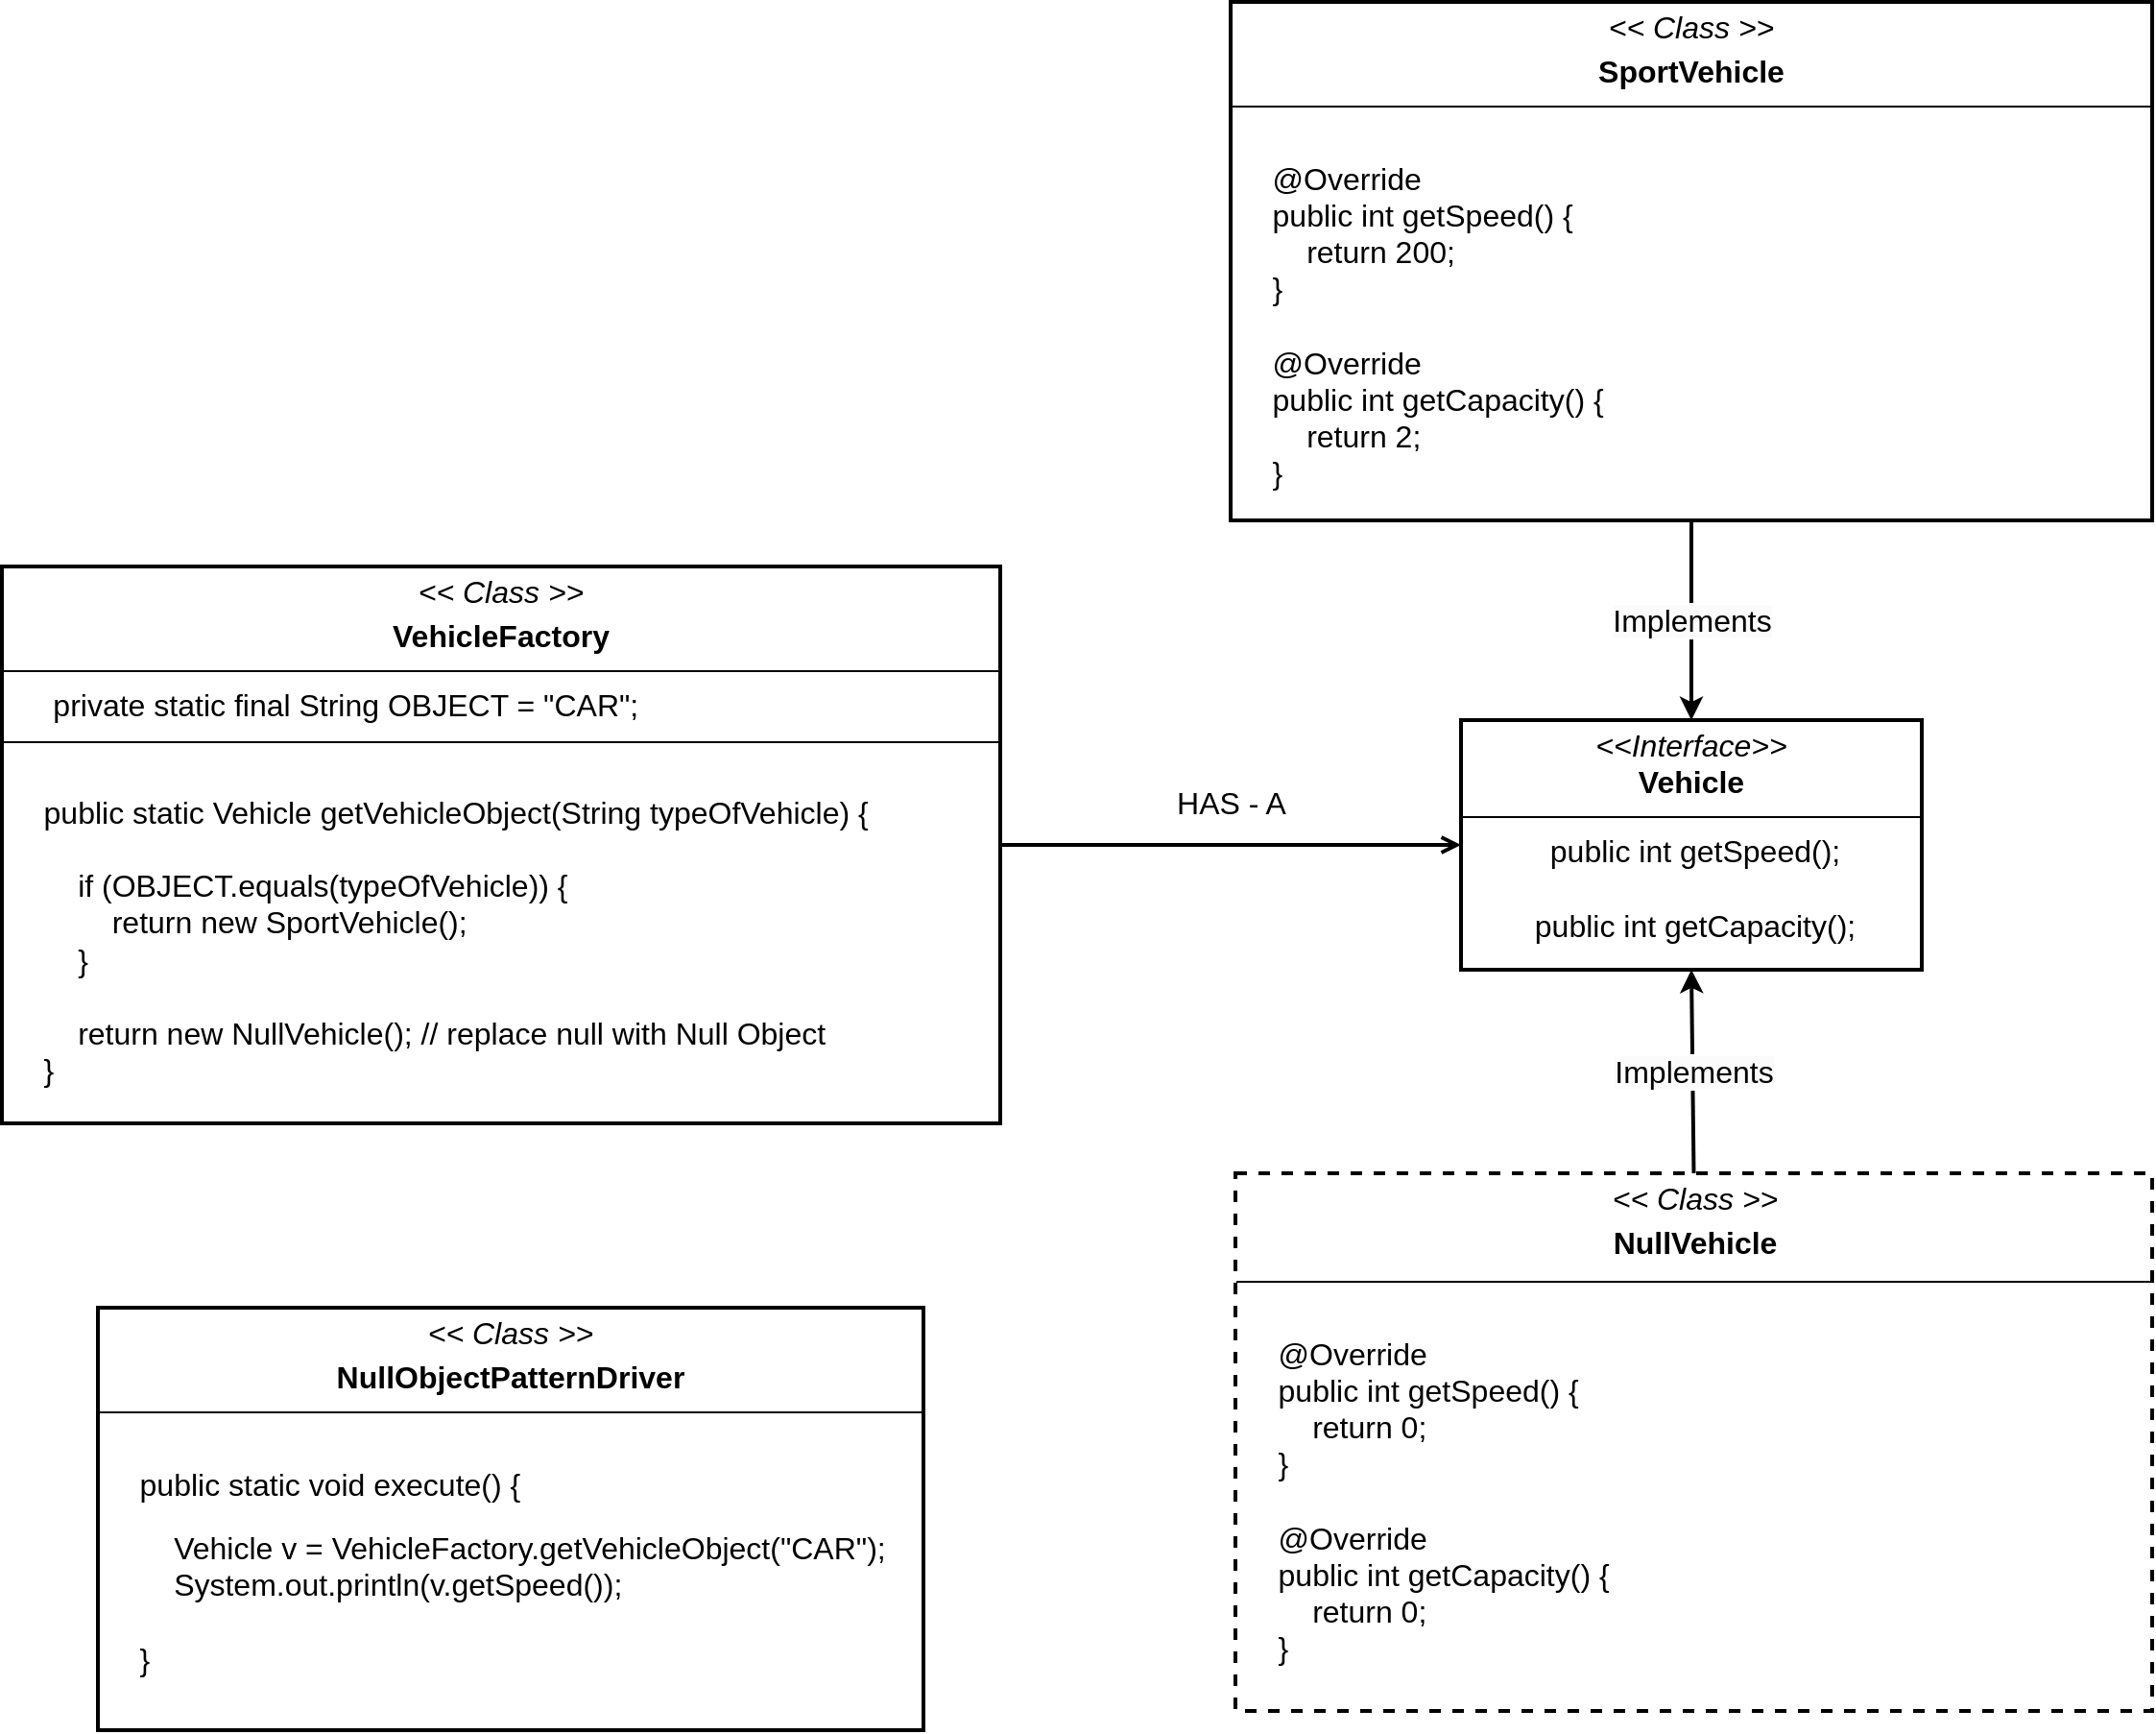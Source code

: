 <mxfile version="26.0.11">
  <diagram name="Page-1" id="mGHf898rVj7m1vFy5cTB">
    <mxGraphModel dx="2890" dy="2345" grid="1" gridSize="10" guides="1" tooltips="1" connect="1" arrows="1" fold="1" page="1" pageScale="1" pageWidth="850" pageHeight="1100" math="0" shadow="0">
      <root>
        <mxCell id="0" />
        <mxCell id="1" parent="0" />
        <mxCell id="viphh7Yf8rYRwp3-nsRL-3" style="edgeStyle=orthogonalEdgeStyle;rounded=0;orthogonalLoop=1;jettySize=auto;html=1;exitX=0.5;exitY=1;exitDx=0;exitDy=0;" edge="1" parent="1">
          <mxGeometry relative="1" as="geometry">
            <mxPoint x="-425" y="180" as="sourcePoint" />
            <mxPoint x="-425" y="180" as="targetPoint" />
          </mxGeometry>
        </mxCell>
        <mxCell id="viphh7Yf8rYRwp3-nsRL-4" value="&lt;p style=&quot;margin: 4px 0px 0px; text-align: center;&quot;&gt;&lt;font style=&quot;&quot;&gt;&lt;i style=&quot;font-size: 16px;&quot;&gt;&amp;lt;&amp;lt;Interface&amp;gt;&amp;gt;&lt;/i&gt;&lt;br&gt;&lt;span style=&quot;font-size: 16px;&quot;&gt;&lt;b&gt;Vehicle&lt;/b&gt;&lt;/span&gt;&lt;/font&gt;&lt;/p&gt;&lt;hr size=&quot;1&quot; style=&quot;border-style: solid; font-size: 16px;&quot;&gt;&lt;p style=&quot;margin: 0px 0px 0px 4px; text-align: center; font-size: 16px;&quot;&gt;&lt;span style=&quot;background-color: transparent; color: light-dark(rgb(0, 0, 0), rgb(255, 255, 255));&quot;&gt;public int getSpeed();&lt;/span&gt;&lt;/p&gt;&lt;p style=&quot;margin: 0px 0px 0px 4px; text-align: center;&quot;&gt;&lt;span style=&quot;font-size: 16px;&quot;&gt;&lt;br&gt;&lt;/span&gt;&lt;/p&gt;&lt;p style=&quot;margin: 0px 0px 0px 4px; text-align: center;&quot;&gt;&lt;span style=&quot;font-size: 16px;&quot;&gt;public int getCapacity();&lt;/span&gt;&lt;/p&gt;" style="verticalAlign=top;align=left;overflow=fill;html=1;whiteSpace=wrap;strokeWidth=2;fillColor=none;" vertex="1" parent="1">
          <mxGeometry x="-60" y="34" width="240" height="130" as="geometry" />
        </mxCell>
        <mxCell id="viphh7Yf8rYRwp3-nsRL-5" value="&lt;p style=&quot;margin: 4px 0px 0px; text-align: center; font-size: 16px;&quot;&gt;&lt;span style=&quot;background-color: initial;&quot;&gt;&lt;font style=&quot;font-size: 16px;&quot;&gt;&lt;i&gt;&amp;lt;&amp;lt; Class &amp;gt;&amp;gt;&lt;/i&gt;&lt;/font&gt;&lt;/span&gt;&lt;/p&gt;&lt;p style=&quot;margin: 4px 0px 0px; text-align: center;&quot;&gt;&lt;span style=&quot;font-size: 16px;&quot;&gt;&lt;b&gt;NullVehicle&lt;/b&gt;&lt;/span&gt;&lt;/p&gt;&lt;div style=&quot;height: 2px; font-size: 16px;&quot;&gt;&lt;br&gt;&lt;/div&gt;&lt;hr size=&quot;1&quot; style=&quot;border-style: solid; font-size: 16px;&quot;&gt;&lt;p style=&quot;margin: 0px 0px 0px 4px; font-size: 16px;&quot;&gt;&lt;font style=&quot;font-size: 16px;&quot;&gt;&lt;br&gt;&lt;/font&gt;&lt;/p&gt;&lt;p style=&quot;margin: 0px 0px 0px 4px;&quot;&gt;&lt;font style=&quot;font-size: 16px;&quot;&gt;&amp;nbsp; &amp;nbsp;&amp;nbsp;&lt;/font&gt;&lt;span style=&quot;background-color: transparent; font-size: 16px;&quot;&gt;@Override&lt;/span&gt;&lt;/p&gt;&lt;p style=&quot;margin: 0px 0px 0px 4px;&quot;&gt;&lt;span style=&quot;font-size: 16px;&quot;&gt;&amp;nbsp; &amp;nbsp; public int getSpeed() {&lt;/span&gt;&lt;/p&gt;&lt;p style=&quot;margin: 0px 0px 0px 4px;&quot;&gt;&lt;span style=&quot;font-size: 16px;&quot;&gt;&amp;nbsp; &amp;nbsp; &amp;nbsp; &amp;nbsp; return 0;&lt;/span&gt;&lt;/p&gt;&lt;p style=&quot;margin: 0px 0px 0px 4px;&quot;&gt;&lt;span style=&quot;font-size: 16px;&quot;&gt;&amp;nbsp; &amp;nbsp; }&lt;/span&gt;&lt;/p&gt;&lt;p style=&quot;margin: 0px 0px 0px 4px;&quot;&gt;&lt;span style=&quot;font-size: 16px;&quot;&gt;&lt;br&gt;&lt;/span&gt;&lt;/p&gt;&lt;p style=&quot;margin: 0px 0px 0px 4px;&quot;&gt;&lt;span style=&quot;font-size: 16px;&quot;&gt;&amp;nbsp; &amp;nbsp; @Override&lt;/span&gt;&lt;/p&gt;&lt;p style=&quot;margin: 0px 0px 0px 4px;&quot;&gt;&lt;span style=&quot;font-size: 16px;&quot;&gt;&amp;nbsp; &amp;nbsp; public int getCapacity() {&lt;/span&gt;&lt;/p&gt;&lt;p style=&quot;margin: 0px 0px 0px 4px;&quot;&gt;&lt;span style=&quot;font-size: 16px;&quot;&gt;&amp;nbsp; &amp;nbsp; &amp;nbsp; &amp;nbsp; return 0;&lt;/span&gt;&lt;/p&gt;&lt;p style=&quot;margin: 0px 0px 0px 4px;&quot;&gt;&lt;span style=&quot;font-size: 16px;&quot;&gt;&amp;nbsp; &amp;nbsp; }&lt;/span&gt;&lt;/p&gt;" style="verticalAlign=top;align=left;overflow=fill;html=1;whiteSpace=wrap;strokeWidth=2;fillColor=none;dashed=1;" vertex="1" parent="1">
          <mxGeometry x="-177.5" y="270" width="477.5" height="280" as="geometry" />
        </mxCell>
        <mxCell id="viphh7Yf8rYRwp3-nsRL-6" value="&lt;p style=&quot;margin: 4px 0px 0px; text-align: center; font-size: 16px;&quot;&gt;&lt;span style=&quot;background-color: initial;&quot;&gt;&lt;font style=&quot;font-size: 16px;&quot;&gt;&lt;i style=&quot;&quot;&gt;&amp;lt;&amp;lt; Class &amp;gt;&amp;gt;&lt;/i&gt;&lt;/font&gt;&lt;/span&gt;&lt;/p&gt;&lt;p style=&quot;margin: 4px 0px 0px; text-align: center;&quot;&gt;&lt;span style=&quot;font-size: 16px;&quot;&gt;&lt;b&gt;SportVehicle&lt;/b&gt;&lt;/span&gt;&lt;/p&gt;&lt;hr size=&quot;1&quot; style=&quot;border-style: solid; font-size: 16px;&quot;&gt;&lt;p style=&quot;margin: 0px 0px 0px 4px; font-size: 16px;&quot;&gt;&lt;font style=&quot;font-size: 16px;&quot;&gt;&lt;br&gt;&lt;/font&gt;&lt;/p&gt;&lt;p style=&quot;margin: 0px 0px 0px 4px;&quot;&gt;&lt;font style=&quot;font-size: 16px;&quot;&gt;&lt;font style=&quot;font-size: 16px;&quot;&gt;&amp;nbsp; &amp;nbsp;&amp;nbsp;&lt;/font&gt;&lt;/font&gt;&lt;span style=&quot;background-color: transparent; font-size: 16px;&quot;&gt;@Override&lt;/span&gt;&lt;/p&gt;&lt;p style=&quot;margin: 0px 0px 0px 4px;&quot;&gt;&lt;span style=&quot;font-size: 16px;&quot;&gt;&amp;nbsp; &amp;nbsp; public int getSpeed() {&lt;/span&gt;&lt;/p&gt;&lt;p style=&quot;margin: 0px 0px 0px 4px;&quot;&gt;&lt;span style=&quot;font-size: 16px;&quot;&gt;&amp;nbsp; &amp;nbsp; &amp;nbsp; &amp;nbsp; return 200;&lt;/span&gt;&lt;/p&gt;&lt;p style=&quot;margin: 0px 0px 0px 4px;&quot;&gt;&lt;span style=&quot;font-size: 16px;&quot;&gt;&amp;nbsp; &amp;nbsp; }&lt;/span&gt;&lt;/p&gt;&lt;p style=&quot;margin: 0px 0px 0px 4px;&quot;&gt;&lt;span style=&quot;font-size: 16px;&quot;&gt;&lt;br&gt;&lt;/span&gt;&lt;/p&gt;&lt;p style=&quot;margin: 0px 0px 0px 4px;&quot;&gt;&lt;span style=&quot;font-size: 16px;&quot;&gt;&amp;nbsp; &amp;nbsp; @Override&lt;/span&gt;&lt;/p&gt;&lt;p style=&quot;margin: 0px 0px 0px 4px;&quot;&gt;&lt;span style=&quot;font-size: 16px;&quot;&gt;&amp;nbsp; &amp;nbsp; public int getCapacity() {&lt;/span&gt;&lt;/p&gt;&lt;p style=&quot;margin: 0px 0px 0px 4px;&quot;&gt;&lt;span style=&quot;font-size: 16px;&quot;&gt;&amp;nbsp; &amp;nbsp; &amp;nbsp; &amp;nbsp; return 2;&lt;/span&gt;&lt;/p&gt;&lt;p style=&quot;margin: 0px 0px 0px 4px;&quot;&gt;&lt;span style=&quot;font-size: 16px;&quot;&gt;&amp;nbsp; &amp;nbsp; }&lt;/span&gt;&lt;/p&gt;" style="verticalAlign=top;align=left;overflow=fill;html=1;whiteSpace=wrap;strokeWidth=2;fillColor=none;" vertex="1" parent="1">
          <mxGeometry x="-180" y="-340" width="480" height="270" as="geometry" />
        </mxCell>
        <mxCell id="viphh7Yf8rYRwp3-nsRL-7" value="" style="endArrow=classic;html=1;rounded=0;entryX=0.5;entryY=1;entryDx=0;entryDy=0;exitX=0.5;exitY=0;exitDx=0;exitDy=0;strokeWidth=2;" edge="1" parent="1" source="viphh7Yf8rYRwp3-nsRL-5" target="viphh7Yf8rYRwp3-nsRL-4">
          <mxGeometry relative="1" as="geometry">
            <mxPoint x="390" y="140" as="sourcePoint" />
            <mxPoint x="390" y="10" as="targetPoint" />
          </mxGeometry>
        </mxCell>
        <mxCell id="viphh7Yf8rYRwp3-nsRL-8" value="&lt;span style=&quot;font-size: 16px; background-color: rgb(251, 251, 251);&quot;&gt;Implements&lt;/span&gt;" style="edgeLabel;resizable=0;html=1;;align=center;verticalAlign=middle;" connectable="0" vertex="1" parent="viphh7Yf8rYRwp3-nsRL-7">
          <mxGeometry relative="1" as="geometry" />
        </mxCell>
        <mxCell id="viphh7Yf8rYRwp3-nsRL-9" value="" style="endArrow=classic;html=1;rounded=0;strokeWidth=2;exitX=0.5;exitY=1;exitDx=0;exitDy=0;entryX=0.5;entryY=0;entryDx=0;entryDy=0;" edge="1" parent="1" source="viphh7Yf8rYRwp3-nsRL-6" target="viphh7Yf8rYRwp3-nsRL-4">
          <mxGeometry relative="1" as="geometry">
            <mxPoint x="660" y="-240" as="sourcePoint" />
            <mxPoint x="520" y="-140" as="targetPoint" />
          </mxGeometry>
        </mxCell>
        <mxCell id="viphh7Yf8rYRwp3-nsRL-10" value="&lt;span style=&quot;font-size: 16px; background-color: rgb(251, 251, 251);&quot;&gt;Implements&lt;/span&gt;" style="edgeLabel;resizable=0;html=1;;align=center;verticalAlign=middle;" connectable="0" vertex="1" parent="viphh7Yf8rYRwp3-nsRL-9">
          <mxGeometry relative="1" as="geometry" />
        </mxCell>
        <mxCell id="viphh7Yf8rYRwp3-nsRL-11" value="&lt;p style=&quot;margin: 4px 0px 0px; text-align: center; font-size: 16px;&quot;&gt;&lt;span style=&quot;background-color: initial;&quot;&gt;&lt;font style=&quot;font-size: 16px;&quot;&gt;&lt;i&gt;&amp;lt;&amp;lt; Class &amp;gt;&amp;gt;&lt;/i&gt;&lt;/font&gt;&lt;/span&gt;&lt;/p&gt;&lt;p style=&quot;margin: 4px 0px 0px; text-align: center;&quot;&gt;&lt;span style=&quot;font-size: 16px;&quot;&gt;&lt;b&gt;NullObjectPatternDriver&lt;/b&gt;&lt;/span&gt;&lt;/p&gt;&lt;hr size=&quot;1&quot; style=&quot;border-style: solid; font-size: 16px;&quot;&gt;&lt;p style=&quot;margin: 0px 0px 0px 4px; font-size: 16px;&quot;&gt;&lt;font style=&quot;font-size: 16px;&quot;&gt;&lt;br&gt;&lt;/font&gt;&lt;/p&gt;&lt;p style=&quot;margin: 0px 0px 0px 4px;&quot;&gt;&lt;font style=&quot;font-size: 16px;&quot;&gt;&amp;nbsp; &amp;nbsp;&amp;nbsp;&lt;/font&gt;&lt;span style=&quot;background-color: initial; font-size: 16px;&quot;&gt;public static void execute() {&lt;/span&gt;&lt;/p&gt;&lt;p style=&quot;margin: 0px 0px 0px 4px;&quot;&gt;&lt;br&gt;&lt;/p&gt;&lt;p style=&quot;margin: 0px 0px 0px 4px;&quot;&gt;&lt;span style=&quot;font-size: 16px;&quot;&gt;&amp;nbsp; &amp;nbsp; &amp;nbsp; &amp;nbsp; Vehicle v = VehicleFactory.getVehicleObject(&quot;CAR&quot;);&lt;/span&gt;&lt;/p&gt;&lt;p style=&quot;margin: 0px 0px 0px 4px;&quot;&gt;&lt;span style=&quot;font-size: 16px;&quot;&gt;&amp;nbsp; &amp;nbsp; &amp;nbsp; &amp;nbsp; System.out.println(v.getSpeed());&lt;/span&gt;&lt;/p&gt;&lt;p style=&quot;margin: 0px 0px 0px 4px;&quot;&gt;&lt;span style=&quot;font-size: 16px;&quot;&gt;&amp;nbsp;&amp;nbsp;&lt;/span&gt;&lt;/p&gt;&lt;p style=&quot;margin: 0px 0px 0px 4px;&quot;&gt;&lt;span style=&quot;font-size: 16px; background-color: transparent; color: light-dark(rgb(0, 0, 0), rgb(255, 255, 255));&quot;&gt;&amp;nbsp; &amp;nbsp; }&lt;/span&gt;&lt;/p&gt;" style="verticalAlign=top;align=left;overflow=fill;html=1;whiteSpace=wrap;strokeWidth=2;fillColor=none;" vertex="1" parent="1">
          <mxGeometry x="-770" y="340" width="430" height="220" as="geometry" />
        </mxCell>
        <mxCell id="viphh7Yf8rYRwp3-nsRL-13" value="&lt;font style=&quot;font-size: 16px;&quot;&gt;HAS - A&lt;/font&gt;" style="html=1;verticalAlign=bottom;labelBackgroundColor=none;endArrow=open;endFill=0;rounded=0;strokeWidth=2;exitX=1;exitY=0.5;exitDx=0;exitDy=0;entryX=0;entryY=0.5;entryDx=0;entryDy=0;" edge="1" parent="1" source="viphh7Yf8rYRwp3-nsRL-14" target="viphh7Yf8rYRwp3-nsRL-4">
          <mxGeometry y="10" width="160" relative="1" as="geometry">
            <mxPoint x="-250" y="140" as="sourcePoint" />
            <mxPoint x="-90" y="140" as="targetPoint" />
            <mxPoint as="offset" />
          </mxGeometry>
        </mxCell>
        <mxCell id="viphh7Yf8rYRwp3-nsRL-14" value="&lt;p style=&quot;margin: 4px 0px 0px; text-align: center; font-size: 16px;&quot;&gt;&lt;font face=&quot;Helvetica&quot; style=&quot;font-size: 16px;&quot;&gt;&lt;i&gt;&amp;lt;&amp;lt; Class &amp;gt;&amp;gt;&lt;/i&gt;&lt;/font&gt;&lt;/p&gt;&lt;p style=&quot;margin: 4px 0px 0px; text-align: center;&quot;&gt;&lt;span style=&quot;font-size: 16px;&quot;&gt;&lt;b&gt;VehicleFactory&lt;/b&gt;&lt;/span&gt;&lt;/p&gt;&lt;hr size=&quot;1&quot; style=&quot;border-style: solid; font-size: 16px;&quot;&gt;&lt;font face=&quot;Helvetica&quot; style=&quot;font-size: 16px;&quot;&gt;&amp;nbsp; &amp;nbsp; &amp;nbsp;&lt;/font&gt;&lt;span style=&quot;font-size: 16px;&quot;&gt;&amp;nbsp;private static final String OBJECT = &quot;CAR&quot;;&lt;/span&gt;&lt;div style=&quot;height: 2px;&quot;&gt;&lt;hr style=&quot;font-size: 16px; border-style: solid;&quot; size=&quot;1&quot;&gt;&lt;p style=&quot;font-size: 16px; margin: 0px 0px 0px 4px;&quot;&gt;&lt;br&gt;&lt;/p&gt;&lt;p style=&quot;margin: 0px 0px 0px 4px;&quot;&gt;&lt;font style=&quot;font-size: 16px;&quot;&gt;&amp;nbsp; &amp;nbsp;&amp;nbsp;&lt;/font&gt;&lt;span style=&quot;background-color: transparent; font-size: 16px;&quot;&gt;public static Vehicle getVehicleObject(String typeOfVehicle) {&lt;/span&gt;&lt;/p&gt;&lt;p style=&quot;margin: 0px 0px 0px 4px;&quot;&gt;&lt;span style=&quot;font-size: 16px;&quot;&gt;&amp;nbsp; &amp;nbsp; &amp;nbsp; &amp;nbsp;&amp;nbsp;&lt;/span&gt;&lt;/p&gt;&lt;p style=&quot;margin: 0px 0px 0px 4px;&quot;&gt;&lt;span style=&quot;font-size: 16px;&quot;&gt;&lt;span style=&quot;white-space: pre;&quot;&gt;&#x9;&lt;/span&gt;if (OBJECT.equals(typeOfVehicle)) {&lt;/span&gt;&lt;/p&gt;&lt;p style=&quot;margin: 0px 0px 0px 4px;&quot;&gt;&lt;span style=&quot;font-size: 16px;&quot;&gt;&amp;nbsp; &amp;nbsp; &amp;nbsp; &amp;nbsp; &amp;nbsp; &amp;nbsp; return new SportVehicle();&lt;/span&gt;&lt;/p&gt;&lt;p style=&quot;margin: 0px 0px 0px 4px;&quot;&gt;&lt;span style=&quot;font-size: 16px;&quot;&gt;&amp;nbsp; &amp;nbsp; &amp;nbsp; &amp;nbsp; }&lt;/span&gt;&lt;/p&gt;&lt;p style=&quot;margin: 0px 0px 0px 4px;&quot;&gt;&lt;span style=&quot;font-size: 16px;&quot;&gt;&lt;br&gt;&lt;/span&gt;&lt;/p&gt;&lt;p style=&quot;margin: 0px 0px 0px 4px;&quot;&gt;&lt;span style=&quot;font-size: 16px;&quot;&gt;&amp;nbsp; &amp;nbsp; &amp;nbsp; &amp;nbsp; return new NullVehicle(); // replace null with Null Object&lt;/span&gt;&lt;/p&gt;&lt;p style=&quot;margin: 0px 0px 0px 4px;&quot;&gt;&lt;span style=&quot;font-size: 16px;&quot;&gt;&amp;nbsp; &amp;nbsp; }&lt;/span&gt;&lt;/p&gt;&lt;/div&gt;" style="verticalAlign=top;align=left;overflow=fill;html=1;whiteSpace=wrap;strokeWidth=2;fillColor=none;" vertex="1" parent="1">
          <mxGeometry x="-820" y="-46" width="520" height="290" as="geometry" />
        </mxCell>
      </root>
    </mxGraphModel>
  </diagram>
</mxfile>
